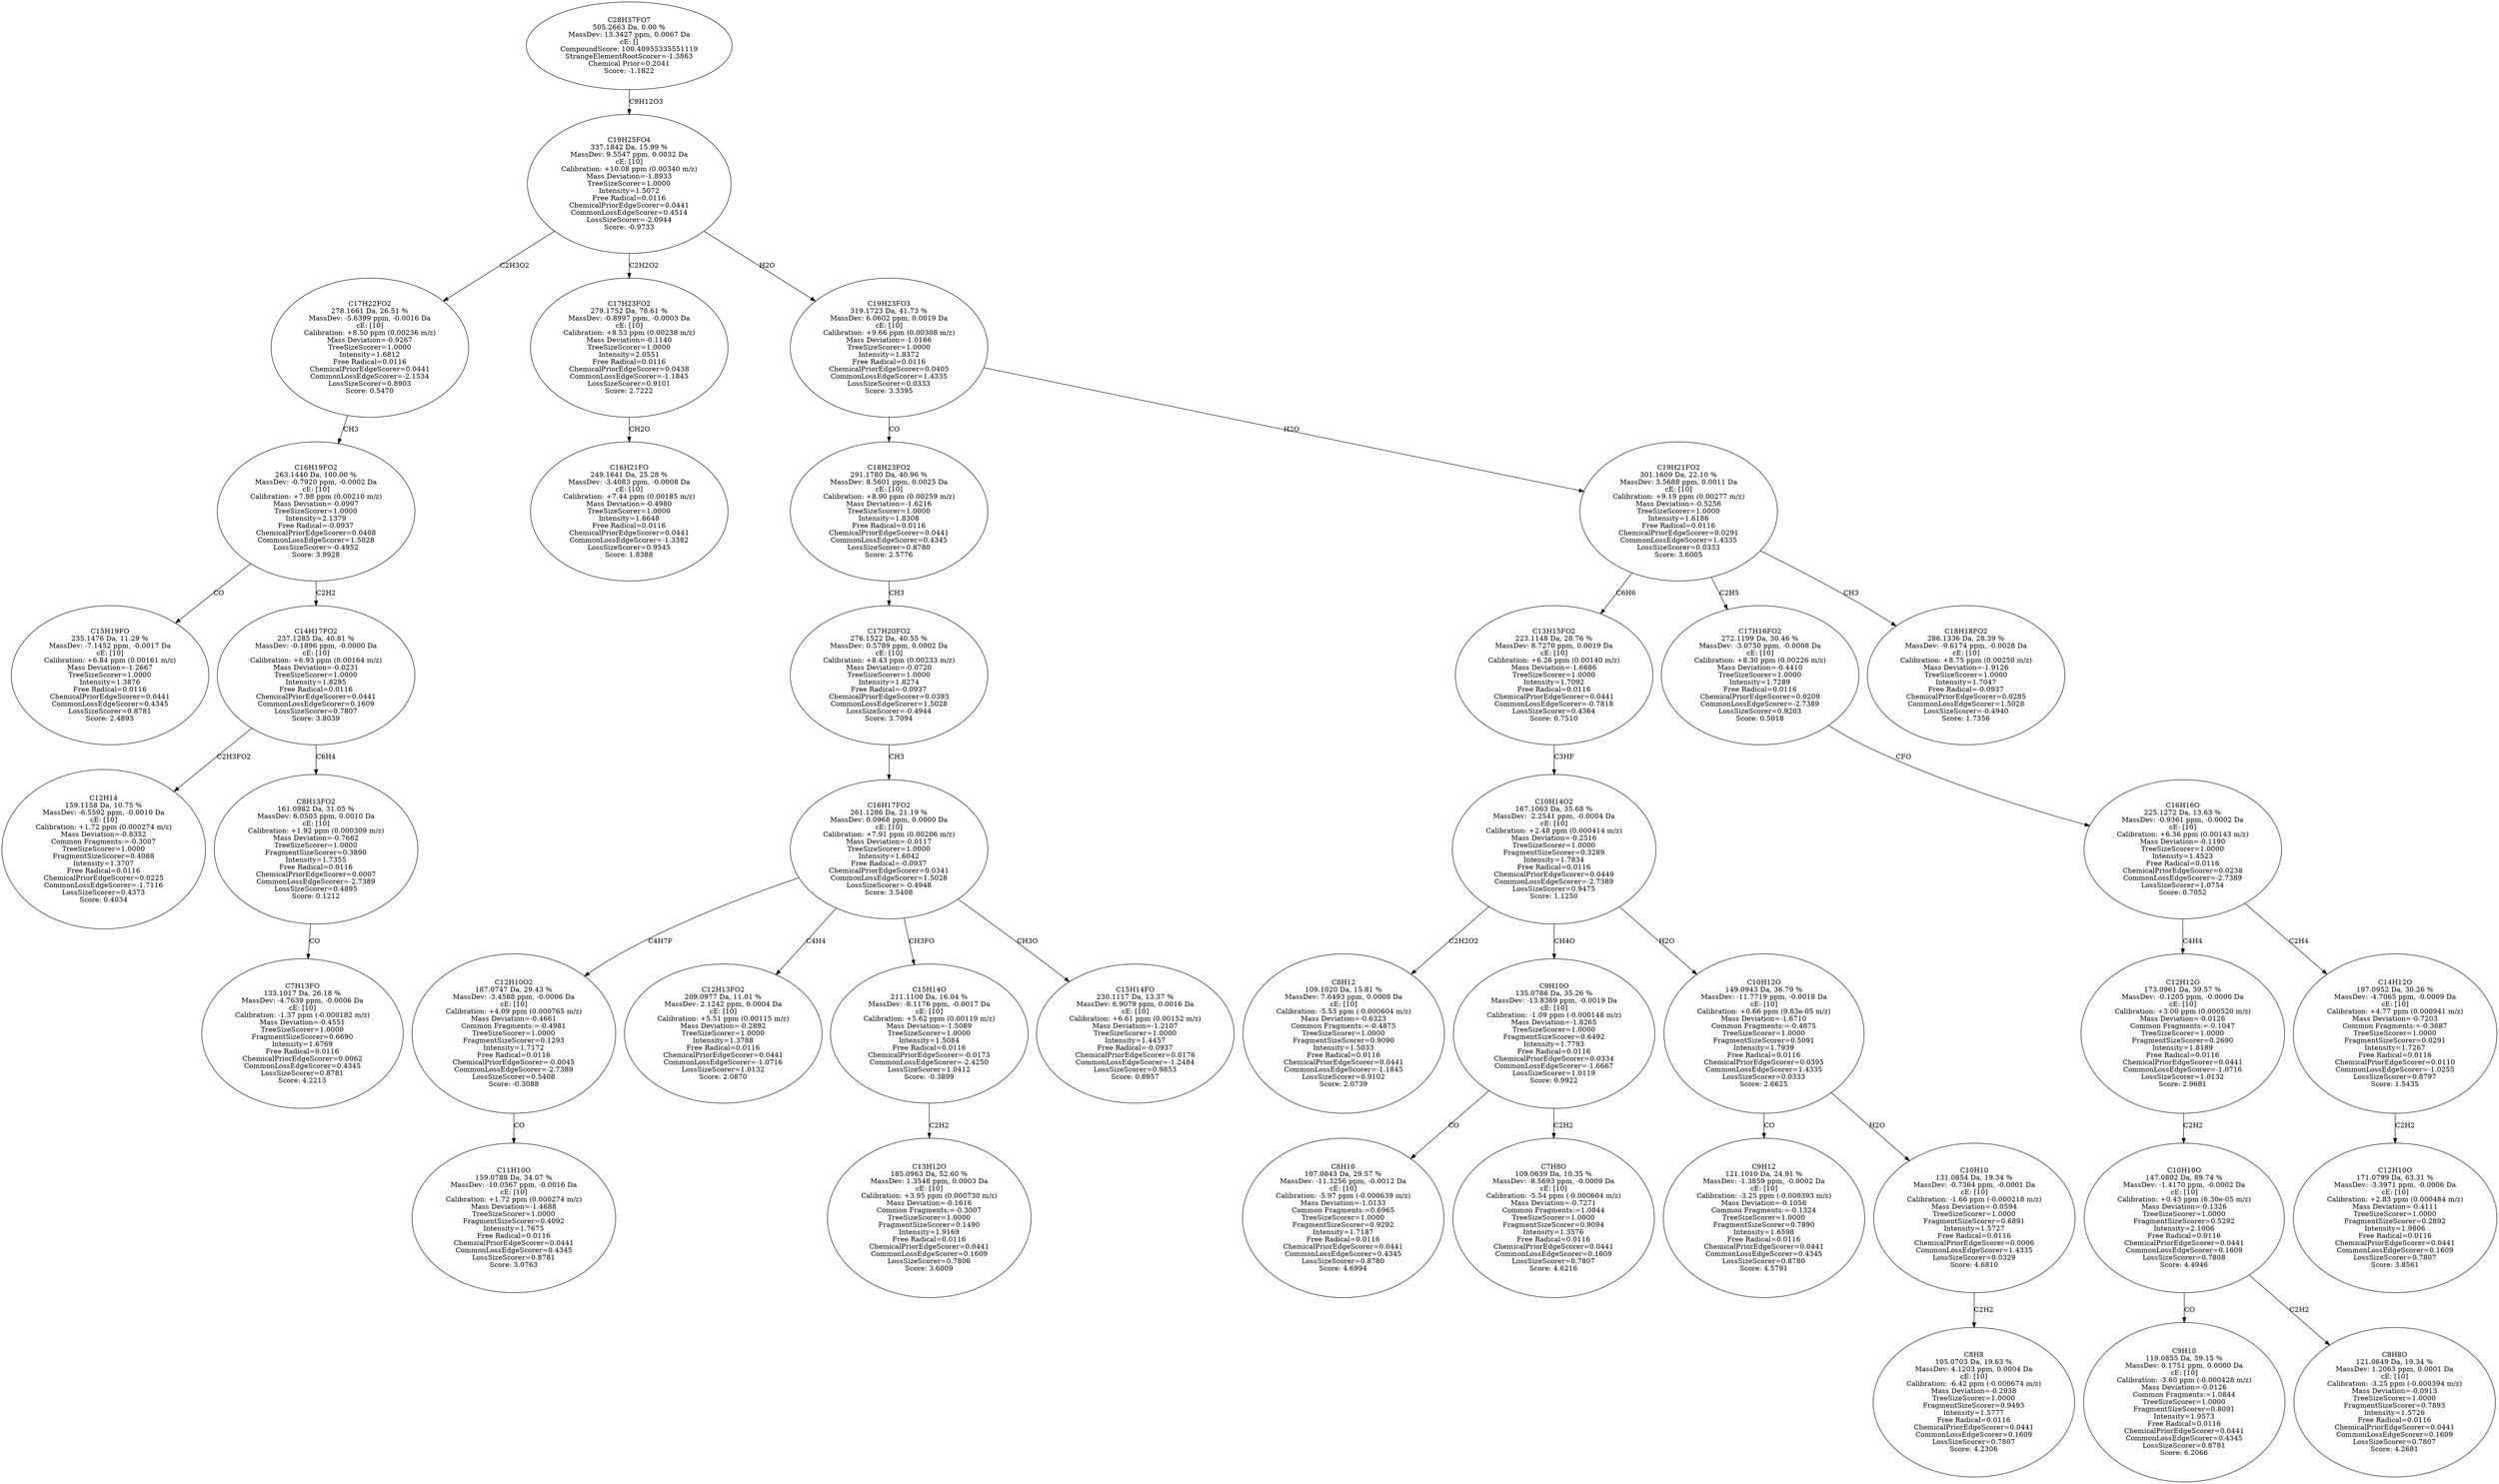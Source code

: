 strict digraph {
v1 [label="C15H19FO\n235.1476 Da, 11.29 %\nMassDev: -7.1452 ppm, -0.0017 Da\ncE: [10]\nCalibration: +6.84 ppm (0.00161 m/z)\nMass Deviation=-1.2667\nTreeSizeScorer=1.0000\nIntensity=1.3876\nFree Radical=0.0116\nChemicalPriorEdgeScorer=0.0441\nCommonLossEdgeScorer=0.4345\nLossSizeScorer=0.8781\nScore: 2.4893"];
v2 [label="C12H14\n159.1158 Da, 10.75 %\nMassDev: -6.5592 ppm, -0.0010 Da\ncE: [10]\nCalibration: +1.72 ppm (0.000274 m/z)\nMass Deviation=-0.8352\nCommon Fragments:=-0.3007\nTreeSizeScorer=1.0000\nFragmentSizeScorer=0.4088\nIntensity=1.3707\nFree Radical=0.0116\nChemicalPriorEdgeScorer=0.0225\nCommonLossEdgeScorer=-1.7116\nLossSizeScorer=0.4373\nScore: 0.4034"];
v3 [label="C7H13FO\n133.1017 Da, 26.18 %\nMassDev: -4.7639 ppm, -0.0006 Da\ncE: [10]\nCalibration: -1.37 ppm (-0.000182 m/z)\nMass Deviation=-0.4551\nTreeSizeScorer=1.0000\nFragmentSizeScorer=0.6690\nIntensity=1.6769\nFree Radical=0.0116\nChemicalPriorEdgeScorer=0.0062\nCommonLossEdgeScorer=0.4345\nLossSizeScorer=0.8781\nScore: 4.2213"];
v4 [label="C8H13FO2\n161.0982 Da, 31.05 %\nMassDev: 6.0503 ppm, 0.0010 Da\ncE: [10]\nCalibration: +1.92 ppm (0.000309 m/z)\nMass Deviation=-0.7662\nTreeSizeScorer=1.0000\nFragmentSizeScorer=0.3890\nIntensity=1.7355\nFree Radical=0.0116\nChemicalPriorEdgeScorer=0.0007\nCommonLossEdgeScorer=-2.7389\nLossSizeScorer=0.4895\nScore: 0.1212"];
v5 [label="C14H17FO2\n237.1285 Da, 40.81 %\nMassDev: -0.1896 ppm, -0.0000 Da\ncE: [10]\nCalibration: +6.93 ppm (0.00164 m/z)\nMass Deviation=-0.0231\nTreeSizeScorer=1.0000\nIntensity=1.8295\nFree Radical=0.0116\nChemicalPriorEdgeScorer=0.0441\nCommonLossEdgeScorer=0.1609\nLossSizeScorer=0.7807\nScore: 3.8039"];
v6 [label="C16H19FO2\n263.1440 Da, 100.00 %\nMassDev: -0.7920 ppm, -0.0002 Da\ncE: [10]\nCalibration: +7.98 ppm (0.00210 m/z)\nMass Deviation=-0.0997\nTreeSizeScorer=1.0000\nIntensity=2.1379\nFree Radical=-0.0937\nChemicalPriorEdgeScorer=0.0408\nCommonLossEdgeScorer=1.5028\nLossSizeScorer=-0.4952\nScore: 3.9928"];
v7 [label="C17H22FO2\n278.1661 Da, 26.51 %\nMassDev: -5.6399 ppm, -0.0016 Da\ncE: [10]\nCalibration: +8.50 ppm (0.00236 m/z)\nMass Deviation=-0.9267\nTreeSizeScorer=1.0000\nIntensity=1.6812\nFree Radical=0.0116\nChemicalPriorEdgeScorer=0.0441\nCommonLossEdgeScorer=-2.1534\nLossSizeScorer=0.8903\nScore: 0.5470"];
v8 [label="C16H21FO\n249.1641 Da, 25.28 %\nMassDev: -3.4083 ppm, -0.0008 Da\ncE: [10]\nCalibration: +7.44 ppm (0.00185 m/z)\nMass Deviation=-0.4980\nTreeSizeScorer=1.0000\nIntensity=1.6648\nFree Radical=0.0116\nChemicalPriorEdgeScorer=0.0441\nCommonLossEdgeScorer=-1.3382\nLossSizeScorer=0.9545\nScore: 1.8388"];
v9 [label="C17H23FO2\n279.1752 Da, 78.61 %\nMassDev: -0.8997 ppm, -0.0003 Da\ncE: [10]\nCalibration: +8.53 ppm (0.00238 m/z)\nMass Deviation=-0.1140\nTreeSizeScorer=1.0000\nIntensity=2.0551\nFree Radical=0.0116\nChemicalPriorEdgeScorer=0.0438\nCommonLossEdgeScorer=-1.1845\nLossSizeScorer=0.9101\nScore: 2.7222"];
v10 [label="C11H10O\n159.0788 Da, 34.07 %\nMassDev: -10.0567 ppm, -0.0016 Da\ncE: [10]\nCalibration: +1.72 ppm (0.000274 m/z)\nMass Deviation=-1.4688\nTreeSizeScorer=1.0000\nFragmentSizeScorer=0.4092\nIntensity=1.7675\nFree Radical=0.0116\nChemicalPriorEdgeScorer=0.0441\nCommonLossEdgeScorer=0.4345\nLossSizeScorer=0.8781\nScore: 3.0763"];
v11 [label="C12H10O2\n187.0747 Da, 29.43 %\nMassDev: -3.4588 ppm, -0.0006 Da\ncE: [10]\nCalibration: +4.09 ppm (0.000765 m/z)\nMass Deviation=-0.4661\nCommon Fragments:=-0.4981\nTreeSizeScorer=1.0000\nFragmentSizeScorer=0.1293\nIntensity=1.7172\nFree Radical=0.0116\nChemicalPriorEdgeScorer=-0.0045\nCommonLossEdgeScorer=-2.7389\nLossSizeScorer=0.5408\nScore: -0.3088"];
v12 [label="C12H13FO2\n209.0977 Da, 11.01 %\nMassDev: 2.1242 ppm, 0.0004 Da\ncE: [10]\nCalibration: +5.51 ppm (0.00115 m/z)\nMass Deviation=-0.2892\nTreeSizeScorer=1.0000\nIntensity=1.3788\nFree Radical=0.0116\nChemicalPriorEdgeScorer=0.0441\nCommonLossEdgeScorer=-1.0716\nLossSizeScorer=1.0132\nScore: 2.0870"];
v13 [label="C13H12O\n185.0963 Da, 52.60 %\nMassDev: 1.3548 ppm, 0.0003 Da\ncE: [10]\nCalibration: +3.95 ppm (0.000730 m/z)\nMass Deviation=-0.1616\nCommon Fragments:=-0.3007\nTreeSizeScorer=1.0000\nFragmentSizeScorer=0.1490\nIntensity=1.9169\nFree Radical=0.0116\nChemicalPriorEdgeScorer=0.0441\nCommonLossEdgeScorer=0.1609\nLossSizeScorer=0.7806\nScore: 3.6009"];
v14 [label="C15H14O\n211.1100 Da, 16.04 %\nMassDev: -8.1176 ppm, -0.0017 Da\ncE: [10]\nCalibration: +5.62 ppm (0.00119 m/z)\nMass Deviation=-1.5089\nTreeSizeScorer=1.0000\nIntensity=1.5084\nFree Radical=0.0116\nChemicalPriorEdgeScorer=-0.0173\nCommonLossEdgeScorer=-2.4250\nLossSizeScorer=1.0412\nScore: -0.3899"];
v15 [label="C15H14FO\n230.1117 Da, 13.37 %\nMassDev: 6.9079 ppm, 0.0016 Da\ncE: [10]\nCalibration: +6.61 ppm (0.00152 m/z)\nMass Deviation=-1.2107\nTreeSizeScorer=1.0000\nIntensity=1.4457\nFree Radical=-0.0937\nChemicalPriorEdgeScorer=0.0176\nCommonLossEdgeScorer=-1.2484\nLossSizeScorer=0.9853\nScore: 0.8957"];
v16 [label="C16H17FO2\n261.1286 Da, 21.19 %\nMassDev: 0.0968 ppm, 0.0000 Da\ncE: [10]\nCalibration: +7.91 ppm (0.00206 m/z)\nMass Deviation=-0.0117\nTreeSizeScorer=1.0000\nIntensity=1.6042\nFree Radical=-0.0937\nChemicalPriorEdgeScorer=0.0341\nCommonLossEdgeScorer=1.5028\nLossSizeScorer=-0.4948\nScore: 3.5408"];
v17 [label="C17H20FO2\n276.1522 Da, 40.55 %\nMassDev: 0.5789 ppm, 0.0002 Da\ncE: [10]\nCalibration: +8.43 ppm (0.00233 m/z)\nMass Deviation=-0.0720\nTreeSizeScorer=1.0000\nIntensity=1.8274\nFree Radical=-0.0937\nChemicalPriorEdgeScorer=0.0393\nCommonLossEdgeScorer=1.5028\nLossSizeScorer=-0.4944\nScore: 3.7094"];
v18 [label="C18H23FO2\n291.1780 Da, 40.96 %\nMassDev: 8.5601 ppm, 0.0025 Da\ncE: [10]\nCalibration: +8.90 ppm (0.00259 m/z)\nMass Deviation=-1.6216\nTreeSizeScorer=1.0000\nIntensity=1.8308\nFree Radical=0.0116\nChemicalPriorEdgeScorer=0.0441\nCommonLossEdgeScorer=0.4345\nLossSizeScorer=0.8780\nScore: 2.5776"];
v19 [label="C8H12\n109.1020 Da, 15.81 %\nMassDev: 7.6493 ppm, 0.0008 Da\ncE: [10]\nCalibration: -5.53 ppm (-0.000604 m/z)\nMass Deviation=-0.6323\nCommon Fragments:=-0.4875\nTreeSizeScorer=1.0000\nFragmentSizeScorer=0.9090\nIntensity=1.5033\nFree Radical=0.0116\nChemicalPriorEdgeScorer=0.0441\nCommonLossEdgeScorer=-1.1845\nLossSizeScorer=0.9102\nScore: 2.0739"];
v20 [label="C8H10\n107.0843 Da, 29.57 %\nMassDev: -11.3256 ppm, -0.0012 Da\ncE: [10]\nCalibration: -5.97 ppm (-0.000639 m/z)\nMass Deviation=-1.0133\nCommon Fragments:=0.6965\nTreeSizeScorer=1.0000\nFragmentSizeScorer=0.9292\nIntensity=1.7187\nFree Radical=0.0116\nChemicalPriorEdgeScorer=0.0441\nCommonLossEdgeScorer=0.4345\nLossSizeScorer=0.8780\nScore: 4.6994"];
v21 [label="C7H8O\n109.0639 Da, 10.35 %\nMassDev: -8.5693 ppm, -0.0009 Da\ncE: [10]\nCalibration: -5.54 ppm (-0.000604 m/z)\nMass Deviation=-0.7271\nCommon Fragments:=1.0844\nTreeSizeScorer=1.0000\nFragmentSizeScorer=0.9094\nIntensity=1.3576\nFree Radical=0.0116\nChemicalPriorEdgeScorer=0.0441\nCommonLossEdgeScorer=0.1609\nLossSizeScorer=0.7807\nScore: 4.6216"];
v22 [label="C9H10O\n135.0786 Da, 35.26 %\nMassDev: -13.8369 ppm, -0.0019 Da\ncE: [10]\nCalibration: -1.09 ppm (-0.000148 m/z)\nMass Deviation=-1.8265\nTreeSizeScorer=1.0000\nFragmentSizeScorer=0.6492\nIntensity=1.7793\nFree Radical=0.0116\nChemicalPriorEdgeScorer=0.0334\nCommonLossEdgeScorer=-1.6667\nLossSizeScorer=1.0119\nScore: 0.9922"];
v23 [label="C9H12\n121.1010 Da, 24.91 %\nMassDev: -1.3859 ppm, -0.0002 Da\ncE: [10]\nCalibration: -3.25 ppm (-0.000393 m/z)\nMass Deviation=-0.1056\nCommon Fragments:=-0.1324\nTreeSizeScorer=1.0000\nFragmentSizeScorer=0.7890\nIntensity=1.6598\nFree Radical=0.0116\nChemicalPriorEdgeScorer=0.0441\nCommonLossEdgeScorer=0.4345\nLossSizeScorer=0.8780\nScore: 4.5791"];
v24 [label="C8H8\n105.0703 Da, 19.63 %\nMassDev: 4.1203 ppm, 0.0004 Da\ncE: [10]\nCalibration: -6.42 ppm (-0.000674 m/z)\nMass Deviation=-0.2938\nTreeSizeScorer=1.0000\nFragmentSizeScorer=0.9493\nIntensity=1.5777\nFree Radical=0.0116\nChemicalPriorEdgeScorer=0.0441\nCommonLossEdgeScorer=0.1609\nLossSizeScorer=0.7807\nScore: 4.2306"];
v25 [label="C10H10\n131.0854 Da, 19.34 %\nMassDev: -0.7364 ppm, -0.0001 Da\ncE: [10]\nCalibration: -1.66 ppm (-0.000218 m/z)\nMass Deviation=-0.0594\nTreeSizeScorer=1.0000\nFragmentSizeScorer=0.6891\nIntensity=1.5727\nFree Radical=0.0116\nChemicalPriorEdgeScorer=0.0006\nCommonLossEdgeScorer=1.4335\nLossSizeScorer=0.0329\nScore: 4.6810"];
v26 [label="C10H12O\n149.0943 Da, 36.79 %\nMassDev: -11.7719 ppm, -0.0018 Da\ncE: [10]\nCalibration: +0.66 ppm (9.83e-05 m/z)\nMass Deviation=-1.6710\nCommon Fragments:=-0.4875\nTreeSizeScorer=1.0000\nFragmentSizeScorer=0.5091\nIntensity=1.7939\nFree Radical=0.0116\nChemicalPriorEdgeScorer=0.0395\nCommonLossEdgeScorer=1.4335\nLossSizeScorer=0.0333\nScore: 2.6625"];
v27 [label="C10H14O2\n167.1063 Da, 35.68 %\nMassDev: -2.2541 ppm, -0.0004 Da\ncE: [10]\nCalibration: +2.48 ppm (0.000414 m/z)\nMass Deviation=-0.2516\nTreeSizeScorer=1.0000\nFragmentSizeScorer=0.3289\nIntensity=1.7834\nFree Radical=0.0116\nChemicalPriorEdgeScorer=0.0440\nCommonLossEdgeScorer=-2.7389\nLossSizeScorer=0.9475\nScore: 1.1250"];
v28 [label="C13H15FO2\n223.1148 Da, 28.76 %\nMassDev: 8.7270 ppm, 0.0019 Da\ncE: [10]\nCalibration: +6.26 ppm (0.00140 m/z)\nMass Deviation=-1.6686\nTreeSizeScorer=1.0000\nIntensity=1.7092\nFree Radical=0.0116\nChemicalPriorEdgeScorer=0.0441\nCommonLossEdgeScorer=-0.7818\nLossSizeScorer=0.4364\nScore: 0.7510"];
v29 [label="C9H10\n119.0855 Da, 59.15 %\nMassDev: 0.1751 ppm, 0.0000 Da\ncE: [10]\nCalibration: -3.60 ppm (-0.000428 m/z)\nMass Deviation=-0.0126\nCommon Fragments:=1.0844\nTreeSizeScorer=1.0000\nFragmentSizeScorer=0.8091\nIntensity=1.9573\nFree Radical=0.0116\nChemicalPriorEdgeScorer=0.0441\nCommonLossEdgeScorer=0.4345\nLossSizeScorer=0.8781\nScore: 6.2066"];
v30 [label="C8H8O\n121.0649 Da, 19.34 %\nMassDev: 1.2063 ppm, 0.0001 Da\ncE: [10]\nCalibration: -3.25 ppm (-0.000394 m/z)\nMass Deviation=-0.0913\nTreeSizeScorer=1.0000\nFragmentSizeScorer=0.7893\nIntensity=1.5726\nFree Radical=0.0116\nChemicalPriorEdgeScorer=0.0441\nCommonLossEdgeScorer=0.1609\nLossSizeScorer=0.7807\nScore: 4.2681"];
v31 [label="C10H10O\n147.0802 Da, 89.74 %\nMassDev: -1.4170 ppm, -0.0002 Da\ncE: [10]\nCalibration: +0.43 ppm (6.30e-05 m/z)\nMass Deviation=-0.1326\nTreeSizeScorer=1.0000\nFragmentSizeScorer=0.5292\nIntensity=2.1006\nFree Radical=0.0116\nChemicalPriorEdgeScorer=0.0441\nCommonLossEdgeScorer=0.1609\nLossSizeScorer=0.7808\nScore: 4.4946"];
v32 [label="C12H12O\n173.0961 Da, 39.57 %\nMassDev: -0.1205 ppm, -0.0000 Da\ncE: [10]\nCalibration: +3.00 ppm (0.000520 m/z)\nMass Deviation=-0.0126\nCommon Fragments:=-0.1047\nTreeSizeScorer=1.0000\nFragmentSizeScorer=0.2690\nIntensity=1.8189\nFree Radical=0.0116\nChemicalPriorEdgeScorer=0.0441\nCommonLossEdgeScorer=-1.0716\nLossSizeScorer=1.0132\nScore: 2.9681"];
v33 [label="C12H10O\n171.0799 Da, 63.31 %\nMassDev: -3.3971 ppm, -0.0006 Da\ncE: [10]\nCalibration: +2.83 ppm (0.000484 m/z)\nMass Deviation=-0.4111\nTreeSizeScorer=1.0000\nFragmentSizeScorer=0.2892\nIntensity=1.9806\nFree Radical=0.0116\nChemicalPriorEdgeScorer=0.0441\nCommonLossEdgeScorer=0.1609\nLossSizeScorer=0.7807\nScore: 3.8561"];
v34 [label="C14H12O\n197.0952 Da, 30.26 %\nMassDev: -4.7065 ppm, -0.0009 Da\ncE: [10]\nCalibration: +4.77 ppm (0.000941 m/z)\nMass Deviation=-0.7203\nCommon Fragments:=-0.3687\nTreeSizeScorer=1.0000\nFragmentSizeScorer=0.0291\nIntensity=1.7267\nFree Radical=0.0116\nChemicalPriorEdgeScorer=0.0110\nCommonLossEdgeScorer=-1.0255\nLossSizeScorer=0.8797\nScore: 1.5435"];
v35 [label="C16H16O\n225.1272 Da, 13.63 %\nMassDev: -0.9361 ppm, -0.0002 Da\ncE: [10]\nCalibration: +6.36 ppm (0.00143 m/z)\nMass Deviation=-0.1190\nTreeSizeScorer=1.0000\nIntensity=1.4523\nFree Radical=0.0116\nChemicalPriorEdgeScorer=0.0238\nCommonLossEdgeScorer=-2.7389\nLossSizeScorer=1.0754\nScore: 0.7052"];
v36 [label="C17H16FO2\n272.1199 Da, 30.46 %\nMassDev: -3.0750 ppm, -0.0008 Da\ncE: [10]\nCalibration: +8.30 ppm (0.00226 m/z)\nMass Deviation=-0.4410\nTreeSizeScorer=1.0000\nIntensity=1.7289\nFree Radical=0.0116\nChemicalPriorEdgeScorer=0.0209\nCommonLossEdgeScorer=-2.7389\nLossSizeScorer=0.9203\nScore: 0.5018"];
v37 [label="C18H18FO2\n286.1336 Da, 28.39 %\nMassDev: -9.6174 ppm, -0.0028 Da\ncE: [10]\nCalibration: +8.75 ppm (0.00250 m/z)\nMass Deviation=-1.9126\nTreeSizeScorer=1.0000\nIntensity=1.7047\nFree Radical=-0.0937\nChemicalPriorEdgeScorer=0.0285\nCommonLossEdgeScorer=1.5028\nLossSizeScorer=-0.4940\nScore: 1.7356"];
v38 [label="C19H21FO2\n301.1609 Da, 22.10 %\nMassDev: 3.5688 ppm, 0.0011 Da\ncE: [10]\nCalibration: +9.19 ppm (0.00277 m/z)\nMass Deviation=-0.5256\nTreeSizeScorer=1.0000\nIntensity=1.6186\nFree Radical=0.0116\nChemicalPriorEdgeScorer=0.0291\nCommonLossEdgeScorer=1.4335\nLossSizeScorer=0.0333\nScore: 3.6005"];
v39 [label="C19H23FO3\n319.1723 Da, 41.73 %\nMassDev: 6.0602 ppm, 0.0019 Da\ncE: [10]\nCalibration: +9.66 ppm (0.00308 m/z)\nMass Deviation=-1.0166\nTreeSizeScorer=1.0000\nIntensity=1.8372\nFree Radical=0.0116\nChemicalPriorEdgeScorer=0.0405\nCommonLossEdgeScorer=1.4335\nLossSizeScorer=0.0333\nScore: 3.3395"];
v40 [label="C19H25FO4\n337.1842 Da, 15.99 %\nMassDev: 9.5547 ppm, 0.0032 Da\ncE: [10]\nCalibration: +10.08 ppm (0.00340 m/z)\nMass Deviation=-1.8933\nTreeSizeScorer=1.0000\nIntensity=1.5072\nFree Radical=0.0116\nChemicalPriorEdgeScorer=0.0441\nCommonLossEdgeScorer=0.4514\nLossSizeScorer=-2.0944\nScore: -0.9733"];
v41 [label="C28H37FO7\n505.2663 Da, 0.00 %\nMassDev: 13.3427 ppm, 0.0067 Da\ncE: []\nCompoundScore: 100.40955335551119\nStrangeElementRootScorer=-1.3863\nChemical Prior=0.2041\nScore: -1.1822"];
v6 -> v1 [label="CO"];
v5 -> v2 [label="C2H3FO2"];
v4 -> v3 [label="CO"];
v5 -> v4 [label="C6H4"];
v6 -> v5 [label="C2H2"];
v7 -> v6 [label="CH3"];
v40 -> v7 [label="C2H3O2"];
v9 -> v8 [label="CH2O"];
v40 -> v9 [label="C2H2O2"];
v11 -> v10 [label="CO"];
v16 -> v11 [label="C4H7F"];
v16 -> v12 [label="C4H4"];
v14 -> v13 [label="C2H2"];
v16 -> v14 [label="CH3FO"];
v16 -> v15 [label="CH3O"];
v17 -> v16 [label="CH3"];
v18 -> v17 [label="CH3"];
v39 -> v18 [label="CO"];
v27 -> v19 [label="C2H2O2"];
v22 -> v20 [label="CO"];
v22 -> v21 [label="C2H2"];
v27 -> v22 [label="CH4O"];
v26 -> v23 [label="CO"];
v25 -> v24 [label="C2H2"];
v26 -> v25 [label="H2O"];
v27 -> v26 [label="H2O"];
v28 -> v27 [label="C3HF"];
v38 -> v28 [label="C6H6"];
v31 -> v29 [label="CO"];
v31 -> v30 [label="C2H2"];
v32 -> v31 [label="C2H2"];
v35 -> v32 [label="C4H4"];
v34 -> v33 [label="C2H2"];
v35 -> v34 [label="C2H4"];
v36 -> v35 [label="CFO"];
v38 -> v36 [label="C2H5"];
v38 -> v37 [label="CH3"];
v39 -> v38 [label="H2O"];
v40 -> v39 [label="H2O"];
v41 -> v40 [label="C9H12O3"];
}